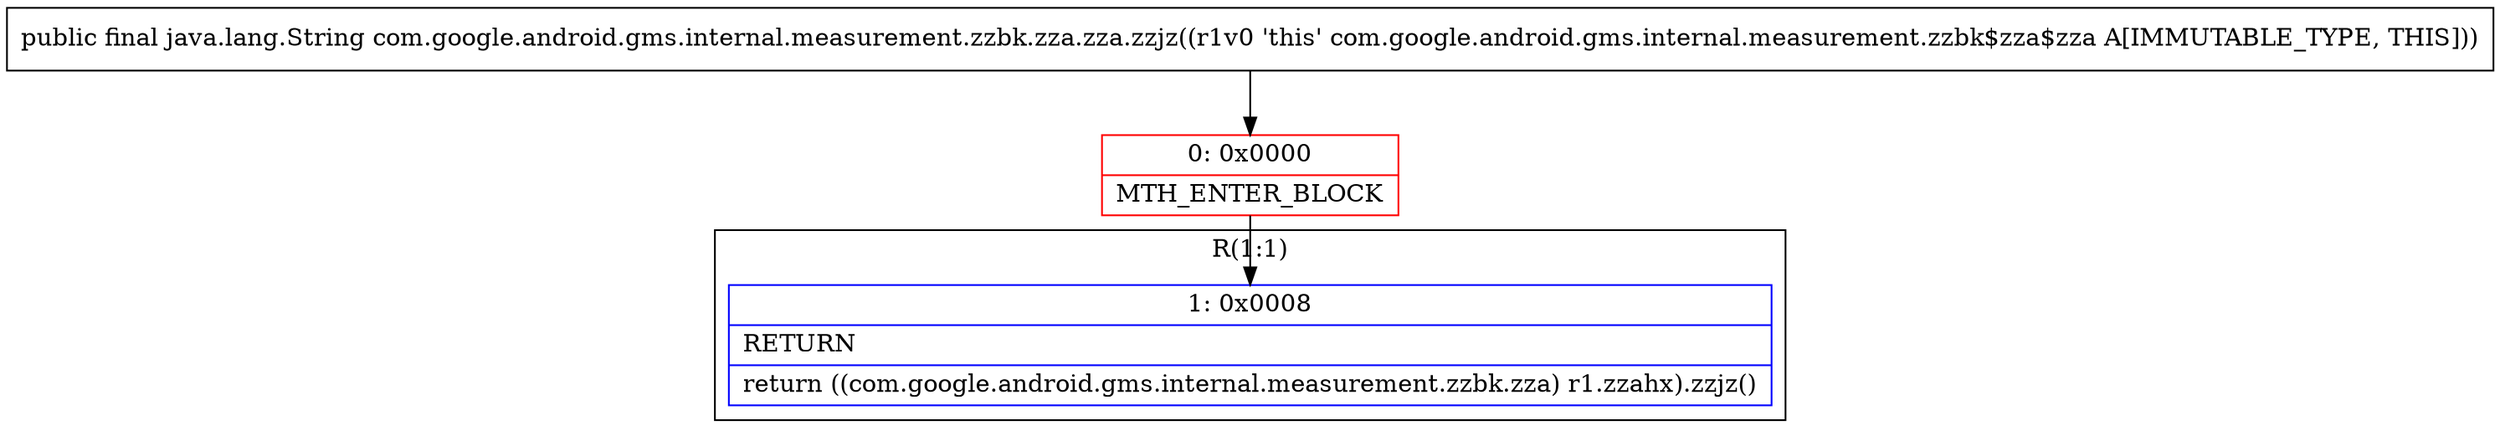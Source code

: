 digraph "CFG forcom.google.android.gms.internal.measurement.zzbk.zza.zza.zzjz()Ljava\/lang\/String;" {
subgraph cluster_Region_1946439640 {
label = "R(1:1)";
node [shape=record,color=blue];
Node_1 [shape=record,label="{1\:\ 0x0008|RETURN\l|return ((com.google.android.gms.internal.measurement.zzbk.zza) r1.zzahx).zzjz()\l}"];
}
Node_0 [shape=record,color=red,label="{0\:\ 0x0000|MTH_ENTER_BLOCK\l}"];
MethodNode[shape=record,label="{public final java.lang.String com.google.android.gms.internal.measurement.zzbk.zza.zza.zzjz((r1v0 'this' com.google.android.gms.internal.measurement.zzbk$zza$zza A[IMMUTABLE_TYPE, THIS])) }"];
MethodNode -> Node_0;
Node_0 -> Node_1;
}

